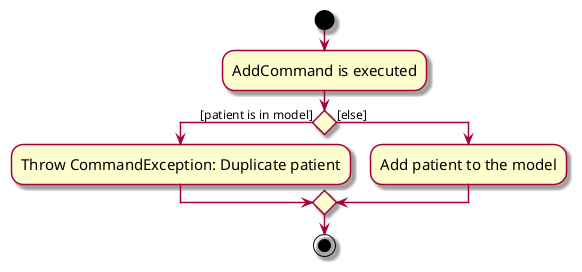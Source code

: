 @startuml
skin rose
skinparam ActivityFontSize 15
skinparam ArrowFontSize 12
start
:AddCommand is executed;

if () then ([patient is in model])
    :Throw CommandException: Duplicate patient;
else ([else])
    :Add patient to the model;
endif
stop
@enduml
